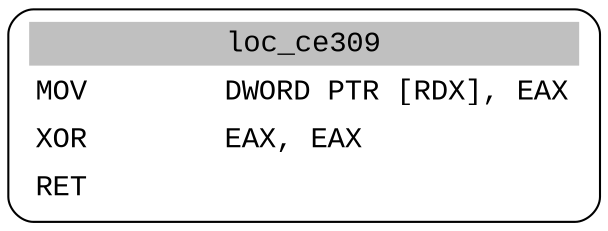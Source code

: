 digraph asm_graph {
1941 [
shape="Mrecord" fontname="Courier New"label =<<table border="0" cellborder="0" cellpadding="3"><tr><td align="center" colspan="2" bgcolor="grey">loc_ce309</td></tr><tr><td align="left">MOV        DWORD PTR [RDX], EAX</td></tr><tr><td align="left">XOR        EAX, EAX</td></tr><tr><td align="left">RET        </td></tr></table>> ];
}
